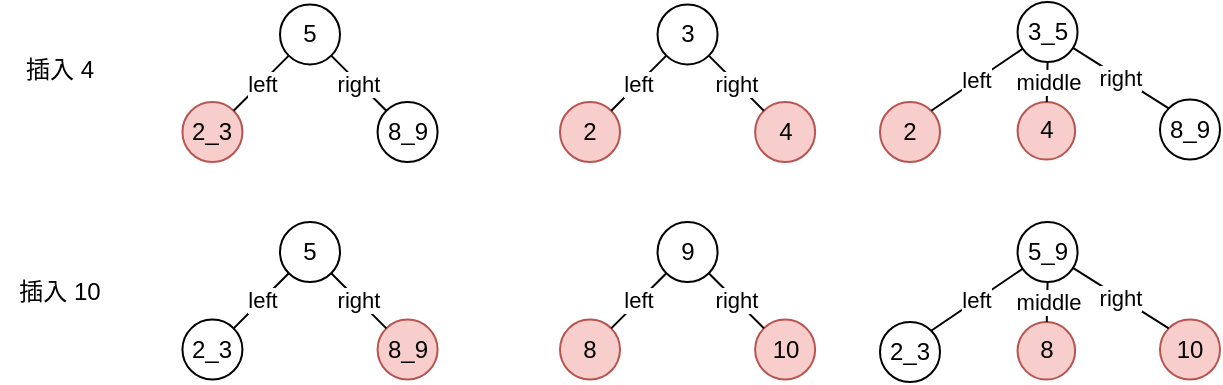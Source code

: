 <mxfile>
    <diagram id="KBETprkx-jU7Gdpff5kD" name="Page-1">
        <mxGraphModel dx="434" dy="510" grid="1" gridSize="10" guides="1" tooltips="1" connect="1" arrows="1" fold="1" page="1" pageScale="1" pageWidth="827" pageHeight="1169" math="0" shadow="0">
            <root>
                <mxCell id="0"/>
                <mxCell id="1" parent="0"/>
                <mxCell id="15" value="5" style="ellipse;whiteSpace=wrap;html=1;aspect=fixed;" parent="1" vertex="1">
                    <mxGeometry x="320" y="190" width="30" height="30" as="geometry"/>
                </mxCell>
                <mxCell id="16" value="8_9" style="ellipse;whiteSpace=wrap;html=1;aspect=fixed;fillColor=#f8cecc;strokeColor=#b85450;" parent="1" vertex="1">
                    <mxGeometry x="368.787" y="238.787" width="30" height="30" as="geometry"/>
                </mxCell>
                <mxCell id="17" value="right" style="endArrow=none;html=1;exitX=0;exitY=0;exitDx=0;exitDy=0;" parent="1" source="16" target="15" edge="1">
                    <mxGeometry width="50" height="50" relative="1" as="geometry">
                        <mxPoint x="468.787" y="318.787" as="sourcePoint"/>
                        <mxPoint x="350" y="220" as="targetPoint"/>
                    </mxGeometry>
                </mxCell>
                <mxCell id="18" value="2_3" style="ellipse;whiteSpace=wrap;html=1;aspect=fixed;" parent="1" vertex="1">
                    <mxGeometry x="271.22" y="238.787" width="30" height="30" as="geometry"/>
                </mxCell>
                <mxCell id="19" value="left" style="endArrow=none;html=1;exitX=1;exitY=0;exitDx=0;exitDy=0;" parent="1" source="18" target="15" edge="1">
                    <mxGeometry width="50" height="50" relative="1" as="geometry">
                        <mxPoint x="331.22" y="298.787" as="sourcePoint"/>
                        <mxPoint x="320.003" y="220" as="targetPoint"/>
                    </mxGeometry>
                </mxCell>
                <mxCell id="26" value="5_9" style="ellipse;whiteSpace=wrap;html=1;aspect=fixed;" parent="1" vertex="1">
                    <mxGeometry x="688.78" y="190" width="30" height="30" as="geometry"/>
                </mxCell>
                <mxCell id="27" value="10" style="ellipse;whiteSpace=wrap;html=1;aspect=fixed;fillColor=#f8cecc;strokeColor=#b85450;" parent="1" vertex="1">
                    <mxGeometry x="759.997" y="238.787" width="30" height="30" as="geometry"/>
                </mxCell>
                <mxCell id="28" value="right" style="endArrow=none;html=1;exitX=0;exitY=0;exitDx=0;exitDy=0;" parent="1" source="27" target="26" edge="1">
                    <mxGeometry width="50" height="50" relative="1" as="geometry">
                        <mxPoint x="837.567" y="318.787" as="sourcePoint"/>
                        <mxPoint x="718.78" y="220" as="targetPoint"/>
                    </mxGeometry>
                </mxCell>
                <mxCell id="29" value="2_3" style="ellipse;whiteSpace=wrap;html=1;aspect=fixed;" parent="1" vertex="1">
                    <mxGeometry x="620" y="239.997" width="30" height="30" as="geometry"/>
                </mxCell>
                <mxCell id="30" value="left" style="endArrow=none;html=1;exitX=1;exitY=0;exitDx=0;exitDy=0;" parent="1" source="29" target="26" edge="1">
                    <mxGeometry width="50" height="50" relative="1" as="geometry">
                        <mxPoint x="700" y="298.787" as="sourcePoint"/>
                        <mxPoint x="688.783" y="220" as="targetPoint"/>
                    </mxGeometry>
                </mxCell>
                <mxCell id="31" value="8" style="ellipse;whiteSpace=wrap;html=1;aspect=fixed;fillColor=#f8cecc;strokeColor=#b85450;" parent="1" vertex="1">
                    <mxGeometry x="688.78" y="240" width="28.79" height="28.79" as="geometry"/>
                </mxCell>
                <mxCell id="32" value="middle" style="endArrow=none;html=1;entryX=0.5;entryY=1;entryDx=0;entryDy=0;" parent="1" source="31" target="26" edge="1">
                    <mxGeometry width="50" height="50" relative="1" as="geometry">
                        <mxPoint x="750" y="368.787" as="sourcePoint"/>
                        <mxPoint x="713.78" y="230" as="targetPoint"/>
                    </mxGeometry>
                </mxCell>
                <mxCell id="33" value="9" style="ellipse;whiteSpace=wrap;html=1;aspect=fixed;" parent="1" vertex="1">
                    <mxGeometry x="508.78" y="190" width="30" height="30" as="geometry"/>
                </mxCell>
                <mxCell id="34" value="10" style="ellipse;whiteSpace=wrap;html=1;aspect=fixed;fillColor=#f8cecc;strokeColor=#b85450;" parent="1" vertex="1">
                    <mxGeometry x="557.567" y="238.787" width="30" height="30" as="geometry"/>
                </mxCell>
                <mxCell id="35" value="right" style="endArrow=none;html=1;exitX=0;exitY=0;exitDx=0;exitDy=0;" parent="1" source="34" target="33" edge="1">
                    <mxGeometry width="50" height="50" relative="1" as="geometry">
                        <mxPoint x="657.567" y="318.787" as="sourcePoint"/>
                        <mxPoint x="538.78" y="220" as="targetPoint"/>
                    </mxGeometry>
                </mxCell>
                <mxCell id="36" value="8" style="ellipse;whiteSpace=wrap;html=1;aspect=fixed;fillColor=#f8cecc;strokeColor=#b85450;" parent="1" vertex="1">
                    <mxGeometry x="460" y="238.787" width="30" height="30" as="geometry"/>
                </mxCell>
                <mxCell id="37" value="left" style="endArrow=none;html=1;exitX=1;exitY=0;exitDx=0;exitDy=0;" parent="1" source="36" target="33" edge="1">
                    <mxGeometry width="50" height="50" relative="1" as="geometry">
                        <mxPoint x="520" y="298.787" as="sourcePoint"/>
                        <mxPoint x="508.783" y="220" as="targetPoint"/>
                    </mxGeometry>
                </mxCell>
                <mxCell id="56" value="插入 10" style="text;html=1;strokeColor=none;fillColor=none;align=center;verticalAlign=middle;whiteSpace=wrap;rounded=0;" parent="1" vertex="1">
                    <mxGeometry x="180" y="210" width="60" height="30" as="geometry"/>
                </mxCell>
                <mxCell id="58" value="5" style="ellipse;whiteSpace=wrap;html=1;aspect=fixed;" parent="1" vertex="1">
                    <mxGeometry x="320" y="81.21" width="30" height="30" as="geometry"/>
                </mxCell>
                <mxCell id="59" value="8_9" style="ellipse;whiteSpace=wrap;html=1;aspect=fixed;" parent="1" vertex="1">
                    <mxGeometry x="368.787" y="129.997" width="30" height="30" as="geometry"/>
                </mxCell>
                <mxCell id="60" value="right" style="endArrow=none;html=1;exitX=0;exitY=0;exitDx=0;exitDy=0;" parent="1" source="59" target="58" edge="1">
                    <mxGeometry width="50" height="50" relative="1" as="geometry">
                        <mxPoint x="468.787" y="209.997" as="sourcePoint"/>
                        <mxPoint x="350" y="111.21" as="targetPoint"/>
                    </mxGeometry>
                </mxCell>
                <mxCell id="61" value="2_3" style="ellipse;whiteSpace=wrap;html=1;aspect=fixed;fillColor=#f8cecc;strokeColor=#b85450;" parent="1" vertex="1">
                    <mxGeometry x="271.22" y="129.997" width="30" height="30" as="geometry"/>
                </mxCell>
                <mxCell id="62" value="left" style="endArrow=none;html=1;exitX=1;exitY=0;exitDx=0;exitDy=0;" parent="1" source="61" target="58" edge="1">
                    <mxGeometry width="50" height="50" relative="1" as="geometry">
                        <mxPoint x="331.22" y="189.997" as="sourcePoint"/>
                        <mxPoint x="320.003" y="111.21" as="targetPoint"/>
                    </mxGeometry>
                </mxCell>
                <mxCell id="63" value="3" style="ellipse;whiteSpace=wrap;html=1;aspect=fixed;" parent="1" vertex="1">
                    <mxGeometry x="508.78" y="81.21" width="30" height="30" as="geometry"/>
                </mxCell>
                <mxCell id="64" value="4" style="ellipse;whiteSpace=wrap;html=1;aspect=fixed;fillColor=#f8cecc;strokeColor=#b85450;" parent="1" vertex="1">
                    <mxGeometry x="557.567" y="129.997" width="30" height="30" as="geometry"/>
                </mxCell>
                <mxCell id="65" value="right" style="endArrow=none;html=1;exitX=0;exitY=0;exitDx=0;exitDy=0;" parent="1" source="64" target="63" edge="1">
                    <mxGeometry width="50" height="50" relative="1" as="geometry">
                        <mxPoint x="657.567" y="209.997" as="sourcePoint"/>
                        <mxPoint x="538.78" y="111.21" as="targetPoint"/>
                    </mxGeometry>
                </mxCell>
                <mxCell id="66" value="2" style="ellipse;whiteSpace=wrap;html=1;aspect=fixed;fillColor=#f8cecc;strokeColor=#b85450;" parent="1" vertex="1">
                    <mxGeometry x="460" y="129.997" width="30" height="30" as="geometry"/>
                </mxCell>
                <mxCell id="67" value="left" style="endArrow=none;html=1;exitX=1;exitY=0;exitDx=0;exitDy=0;" parent="1" source="66" target="63" edge="1">
                    <mxGeometry width="50" height="50" relative="1" as="geometry">
                        <mxPoint x="520" y="189.997" as="sourcePoint"/>
                        <mxPoint x="508.783" y="111.21" as="targetPoint"/>
                    </mxGeometry>
                </mxCell>
                <mxCell id="68" value="3_5" style="ellipse;whiteSpace=wrap;html=1;aspect=fixed;" parent="1" vertex="1">
                    <mxGeometry x="688.78" y="80.0" width="30" height="30" as="geometry"/>
                </mxCell>
                <mxCell id="69" value="8_9" style="ellipse;whiteSpace=wrap;html=1;aspect=fixed;" parent="1" vertex="1">
                    <mxGeometry x="759.997" y="128.787" width="30" height="30" as="geometry"/>
                </mxCell>
                <mxCell id="70" value="right" style="endArrow=none;html=1;exitX=0;exitY=0;exitDx=0;exitDy=0;" parent="1" source="69" target="68" edge="1">
                    <mxGeometry width="50" height="50" relative="1" as="geometry">
                        <mxPoint x="837.567" y="208.787" as="sourcePoint"/>
                        <mxPoint x="718.78" y="110.0" as="targetPoint"/>
                    </mxGeometry>
                </mxCell>
                <mxCell id="71" value="2" style="ellipse;whiteSpace=wrap;html=1;aspect=fixed;fillColor=#f8cecc;strokeColor=#b85450;" parent="1" vertex="1">
                    <mxGeometry x="620" y="129.997" width="30" height="30" as="geometry"/>
                </mxCell>
                <mxCell id="72" value="left" style="endArrow=none;html=1;exitX=1;exitY=0;exitDx=0;exitDy=0;" parent="1" source="71" target="68" edge="1">
                    <mxGeometry width="50" height="50" relative="1" as="geometry">
                        <mxPoint x="700" y="188.787" as="sourcePoint"/>
                        <mxPoint x="688.783" y="110.0" as="targetPoint"/>
                    </mxGeometry>
                </mxCell>
                <mxCell id="73" value="4" style="ellipse;whiteSpace=wrap;html=1;aspect=fixed;fillColor=#f8cecc;strokeColor=#b85450;" parent="1" vertex="1">
                    <mxGeometry x="688.78" y="130.0" width="28.79" height="28.79" as="geometry"/>
                </mxCell>
                <mxCell id="74" value="middle" style="endArrow=none;html=1;entryX=0.5;entryY=1;entryDx=0;entryDy=0;" parent="1" source="73" target="68" edge="1">
                    <mxGeometry width="50" height="50" relative="1" as="geometry">
                        <mxPoint x="750" y="258.787" as="sourcePoint"/>
                        <mxPoint x="713.78" y="120.0" as="targetPoint"/>
                    </mxGeometry>
                </mxCell>
                <mxCell id="75" value="插入 4" style="text;html=1;strokeColor=none;fillColor=none;align=center;verticalAlign=middle;whiteSpace=wrap;rounded=0;" parent="1" vertex="1">
                    <mxGeometry x="180" y="99.21" width="60" height="30" as="geometry"/>
                </mxCell>
            </root>
        </mxGraphModel>
    </diagram>
    <diagram id="sK8-H2taikzIBK3azGWd" name="Page-2">
        <mxGraphModel dx="434" dy="510" grid="1" gridSize="10" guides="1" tooltips="1" connect="1" arrows="1" fold="1" page="1" pageScale="1" pageWidth="827" pageHeight="1169" math="0" shadow="0">
            <root>
                <mxCell id="8X5JkMq_WImshGummqpX-0"/>
                <mxCell id="8X5JkMq_WImshGummqpX-1" parent="8X5JkMq_WImshGummqpX-0"/>
                <mxCell id="hnGPv5FANRjIXKApk4c4-0" value="4_9" style="ellipse;whiteSpace=wrap;html=1;aspect=fixed;" parent="8X5JkMq_WImshGummqpX-1" vertex="1">
                    <mxGeometry x="195.78" y="80.0" width="30" height="30" as="geometry"/>
                </mxCell>
                <mxCell id="hnGPv5FANRjIXKApk4c4-1" value="11_12" style="ellipse;whiteSpace=wrap;html=1;aspect=fixed;" parent="8X5JkMq_WImshGummqpX-1" vertex="1">
                    <mxGeometry x="266.997" y="128.787" width="30" height="30" as="geometry"/>
                </mxCell>
                <mxCell id="hnGPv5FANRjIXKApk4c4-2" value="right" style="endArrow=none;html=1;exitX=0;exitY=0;exitDx=0;exitDy=0;" parent="8X5JkMq_WImshGummqpX-1" source="hnGPv5FANRjIXKApk4c4-1" target="hnGPv5FANRjIXKApk4c4-0" edge="1">
                    <mxGeometry width="50" height="50" relative="1" as="geometry">
                        <mxPoint x="344.567" y="208.787" as="sourcePoint"/>
                        <mxPoint x="225.78" y="110.0" as="targetPoint"/>
                    </mxGeometry>
                </mxCell>
                <mxCell id="hnGPv5FANRjIXKApk4c4-3" value="1_2" style="ellipse;whiteSpace=wrap;html=1;aspect=fixed;fillColor=#f8cecc;strokeColor=#b85450;" parent="8X5JkMq_WImshGummqpX-1" vertex="1">
                    <mxGeometry x="127" y="129.997" width="30" height="30" as="geometry"/>
                </mxCell>
                <mxCell id="hnGPv5FANRjIXKApk4c4-4" value="left" style="endArrow=none;html=1;exitX=1;exitY=0;exitDx=0;exitDy=0;" parent="8X5JkMq_WImshGummqpX-1" source="hnGPv5FANRjIXKApk4c4-3" target="hnGPv5FANRjIXKApk4c4-0" edge="1">
                    <mxGeometry width="50" height="50" relative="1" as="geometry">
                        <mxPoint x="207" y="188.787" as="sourcePoint"/>
                        <mxPoint x="195.783" y="110.0" as="targetPoint"/>
                    </mxGeometry>
                </mxCell>
                <mxCell id="hnGPv5FANRjIXKApk4c4-5" value="5_7" style="ellipse;whiteSpace=wrap;html=1;aspect=fixed;" parent="8X5JkMq_WImshGummqpX-1" vertex="1">
                    <mxGeometry x="195.78" y="130.0" width="28.79" height="28.79" as="geometry"/>
                </mxCell>
                <mxCell id="hnGPv5FANRjIXKApk4c4-6" value="middle" style="endArrow=none;html=1;entryX=0.5;entryY=1;entryDx=0;entryDy=0;" parent="8X5JkMq_WImshGummqpX-1" source="hnGPv5FANRjIXKApk4c4-5" target="hnGPv5FANRjIXKApk4c4-0" edge="1">
                    <mxGeometry width="50" height="50" relative="1" as="geometry">
                        <mxPoint x="257" y="258.787" as="sourcePoint"/>
                        <mxPoint x="220.78" y="120.0" as="targetPoint"/>
                    </mxGeometry>
                </mxCell>
                <mxCell id="hnGPv5FANRjIXKApk4c4-21" value="插入 3" style="text;html=1;strokeColor=none;fillColor=none;align=center;verticalAlign=middle;whiteSpace=wrap;rounded=0;" parent="8X5JkMq_WImshGummqpX-1" vertex="1">
                    <mxGeometry x="37" y="100" width="60" height="30" as="geometry"/>
                </mxCell>
                <mxCell id="h8iB_27Rwrd-TUnYDNpY-0" value="2" style="ellipse;whiteSpace=wrap;html=1;aspect=fixed;" parent="8X5JkMq_WImshGummqpX-1" vertex="1">
                    <mxGeometry x="415.78" y="81.21" width="30" height="30" as="geometry"/>
                </mxCell>
                <mxCell id="h8iB_27Rwrd-TUnYDNpY-1" value="3" style="ellipse;whiteSpace=wrap;html=1;aspect=fixed;fillColor=#f8cecc;strokeColor=#b85450;" parent="8X5JkMq_WImshGummqpX-1" vertex="1">
                    <mxGeometry x="464.567" y="129.997" width="30" height="30" as="geometry"/>
                </mxCell>
                <mxCell id="h8iB_27Rwrd-TUnYDNpY-2" value="right" style="endArrow=none;html=1;exitX=0;exitY=0;exitDx=0;exitDy=0;" parent="8X5JkMq_WImshGummqpX-1" source="h8iB_27Rwrd-TUnYDNpY-1" target="h8iB_27Rwrd-TUnYDNpY-0" edge="1">
                    <mxGeometry width="50" height="50" relative="1" as="geometry">
                        <mxPoint x="564.567" y="209.997" as="sourcePoint"/>
                        <mxPoint x="445.78" y="111.21" as="targetPoint"/>
                    </mxGeometry>
                </mxCell>
                <mxCell id="h8iB_27Rwrd-TUnYDNpY-3" value="1" style="ellipse;whiteSpace=wrap;html=1;aspect=fixed;fillColor=#f8cecc;strokeColor=#b85450;" parent="8X5JkMq_WImshGummqpX-1" vertex="1">
                    <mxGeometry x="367" y="129.997" width="30" height="30" as="geometry"/>
                </mxCell>
                <mxCell id="h8iB_27Rwrd-TUnYDNpY-4" value="left" style="endArrow=none;html=1;exitX=1;exitY=0;exitDx=0;exitDy=0;" parent="8X5JkMq_WImshGummqpX-1" source="h8iB_27Rwrd-TUnYDNpY-3" target="h8iB_27Rwrd-TUnYDNpY-0" edge="1">
                    <mxGeometry width="50" height="50" relative="1" as="geometry">
                        <mxPoint x="427" y="189.997" as="sourcePoint"/>
                        <mxPoint x="415.783" y="111.21" as="targetPoint"/>
                    </mxGeometry>
                </mxCell>
                <mxCell id="h8iB_27Rwrd-TUnYDNpY-5" value="2" style="ellipse;whiteSpace=wrap;html=1;aspect=fixed;" parent="8X5JkMq_WImshGummqpX-1" vertex="1">
                    <mxGeometry x="595.78" y="81.21" width="30" height="30" as="geometry"/>
                </mxCell>
                <mxCell id="h8iB_27Rwrd-TUnYDNpY-6" value="3" style="ellipse;whiteSpace=wrap;html=1;aspect=fixed;fillColor=#f8cecc;strokeColor=#b85450;" parent="8X5JkMq_WImshGummqpX-1" vertex="1">
                    <mxGeometry x="644.567" y="128.787" width="30" height="30" as="geometry"/>
                </mxCell>
                <mxCell id="h8iB_27Rwrd-TUnYDNpY-7" value="right" style="endArrow=none;html=1;exitX=0;exitY=0;exitDx=0;exitDy=0;" parent="8X5JkMq_WImshGummqpX-1" source="h8iB_27Rwrd-TUnYDNpY-6" target="h8iB_27Rwrd-TUnYDNpY-5" edge="1">
                    <mxGeometry width="50" height="50" relative="1" as="geometry">
                        <mxPoint x="744.567" y="209.997" as="sourcePoint"/>
                        <mxPoint x="625.78" y="111.21" as="targetPoint"/>
                    </mxGeometry>
                </mxCell>
                <mxCell id="h8iB_27Rwrd-TUnYDNpY-8" value="1" style="ellipse;whiteSpace=wrap;html=1;aspect=fixed;fillColor=#f8cecc;strokeColor=#b85450;" parent="8X5JkMq_WImshGummqpX-1" vertex="1">
                    <mxGeometry x="547" y="129.997" width="30" height="30" as="geometry"/>
                </mxCell>
                <mxCell id="h8iB_27Rwrd-TUnYDNpY-9" value="left" style="endArrow=none;html=1;exitX=1;exitY=0;exitDx=0;exitDy=0;" parent="8X5JkMq_WImshGummqpX-1" source="h8iB_27Rwrd-TUnYDNpY-8" target="h8iB_27Rwrd-TUnYDNpY-5" edge="1">
                    <mxGeometry width="50" height="50" relative="1" as="geometry">
                        <mxPoint x="607" y="189.997" as="sourcePoint"/>
                        <mxPoint x="595.783" y="111.21" as="targetPoint"/>
                    </mxGeometry>
                </mxCell>
                <mxCell id="h8iB_27Rwrd-TUnYDNpY-10" value="4" style="ellipse;whiteSpace=wrap;html=1;aspect=fixed;" parent="8X5JkMq_WImshGummqpX-1" vertex="1">
                    <mxGeometry x="667" y="30.0" width="30" height="30" as="geometry"/>
                </mxCell>
                <mxCell id="h8iB_27Rwrd-TUnYDNpY-12" value="right" style="endArrow=none;html=1;" parent="8X5JkMq_WImshGummqpX-1" source="h8iB_27Rwrd-TUnYDNpY-15" target="h8iB_27Rwrd-TUnYDNpY-10" edge="1">
                    <mxGeometry width="50" height="50" relative="1" as="geometry">
                        <mxPoint x="761.39" y="94.39" as="sourcePoint"/>
                        <mxPoint x="674.56" y="62.21" as="targetPoint"/>
                    </mxGeometry>
                </mxCell>
                <mxCell id="h8iB_27Rwrd-TUnYDNpY-14" value="left" style="endArrow=none;html=1;" parent="8X5JkMq_WImshGummqpX-1" source="h8iB_27Rwrd-TUnYDNpY-5" target="h8iB_27Rwrd-TUnYDNpY-10" edge="1">
                    <mxGeometry width="50" height="50" relative="1" as="geometry">
                        <mxPoint x="621.387" y="85.39" as="sourcePoint"/>
                        <mxPoint x="644.563" y="62.21" as="targetPoint"/>
                    </mxGeometry>
                </mxCell>
                <mxCell id="h8iB_27Rwrd-TUnYDNpY-15" value="9" style="ellipse;whiteSpace=wrap;html=1;aspect=fixed;" parent="8X5JkMq_WImshGummqpX-1" vertex="1">
                    <mxGeometry x="737" y="80.0" width="30" height="30" as="geometry"/>
                </mxCell>
                <mxCell id="h8iB_27Rwrd-TUnYDNpY-16" value="11_12" style="ellipse;whiteSpace=wrap;html=1;aspect=fixed;" parent="8X5JkMq_WImshGummqpX-1" vertex="1">
                    <mxGeometry x="786.997" y="128.787" width="30" height="30" as="geometry"/>
                </mxCell>
                <mxCell id="h8iB_27Rwrd-TUnYDNpY-17" value="right" style="endArrow=none;html=1;exitX=0;exitY=0;exitDx=0;exitDy=0;" parent="8X5JkMq_WImshGummqpX-1" source="h8iB_27Rwrd-TUnYDNpY-16" target="h8iB_27Rwrd-TUnYDNpY-15" edge="1">
                    <mxGeometry width="50" height="50" relative="1" as="geometry">
                        <mxPoint x="905.787" y="218.787" as="sourcePoint"/>
                        <mxPoint x="787" y="120.0" as="targetPoint"/>
                    </mxGeometry>
                </mxCell>
                <mxCell id="h8iB_27Rwrd-TUnYDNpY-18" value="5_7" style="ellipse;whiteSpace=wrap;html=1;aspect=fixed;" parent="8X5JkMq_WImshGummqpX-1" vertex="1">
                    <mxGeometry x="697" y="131.21" width="28.79" height="28.79" as="geometry"/>
                </mxCell>
                <mxCell id="h8iB_27Rwrd-TUnYDNpY-19" value="left" style="endArrow=none;html=1;" parent="8X5JkMq_WImshGummqpX-1" source="h8iB_27Rwrd-TUnYDNpY-18" target="h8iB_27Rwrd-TUnYDNpY-15" edge="1">
                    <mxGeometry width="50" height="50" relative="1" as="geometry">
                        <mxPoint x="818.22" y="268.787" as="sourcePoint"/>
                        <mxPoint x="782" y="130.0" as="targetPoint"/>
                    </mxGeometry>
                </mxCell>
                <mxCell id="h8iB_27Rwrd-TUnYDNpY-21" value="4_9" style="ellipse;whiteSpace=wrap;html=1;aspect=fixed;" parent="8X5JkMq_WImshGummqpX-1" vertex="1">
                    <mxGeometry x="195.78" y="240.0" width="30" height="30" as="geometry"/>
                </mxCell>
                <mxCell id="h8iB_27Rwrd-TUnYDNpY-22" value="11_12" style="ellipse;whiteSpace=wrap;html=1;aspect=fixed;" parent="8X5JkMq_WImshGummqpX-1" vertex="1">
                    <mxGeometry x="266.997" y="288.787" width="30" height="30" as="geometry"/>
                </mxCell>
                <mxCell id="h8iB_27Rwrd-TUnYDNpY-23" value="right" style="endArrow=none;html=1;exitX=0;exitY=0;exitDx=0;exitDy=0;" parent="8X5JkMq_WImshGummqpX-1" source="h8iB_27Rwrd-TUnYDNpY-22" target="h8iB_27Rwrd-TUnYDNpY-21" edge="1">
                    <mxGeometry width="50" height="50" relative="1" as="geometry">
                        <mxPoint x="344.567" y="368.787" as="sourcePoint"/>
                        <mxPoint x="225.78" y="270" as="targetPoint"/>
                    </mxGeometry>
                </mxCell>
                <mxCell id="h8iB_27Rwrd-TUnYDNpY-24" value="1_2" style="ellipse;whiteSpace=wrap;html=1;aspect=fixed;" parent="8X5JkMq_WImshGummqpX-1" vertex="1">
                    <mxGeometry x="127" y="289.997" width="30" height="30" as="geometry"/>
                </mxCell>
                <mxCell id="h8iB_27Rwrd-TUnYDNpY-25" value="left" style="endArrow=none;html=1;exitX=1;exitY=0;exitDx=0;exitDy=0;" parent="8X5JkMq_WImshGummqpX-1" source="h8iB_27Rwrd-TUnYDNpY-24" target="h8iB_27Rwrd-TUnYDNpY-21" edge="1">
                    <mxGeometry width="50" height="50" relative="1" as="geometry">
                        <mxPoint x="207" y="348.787" as="sourcePoint"/>
                        <mxPoint x="195.783" y="270" as="targetPoint"/>
                    </mxGeometry>
                </mxCell>
                <mxCell id="h8iB_27Rwrd-TUnYDNpY-26" value="5_7" style="ellipse;whiteSpace=wrap;html=1;aspect=fixed;fillColor=#f8cecc;strokeColor=#b85450;" parent="8X5JkMq_WImshGummqpX-1" vertex="1">
                    <mxGeometry x="195.78" y="290" width="28.79" height="28.79" as="geometry"/>
                </mxCell>
                <mxCell id="h8iB_27Rwrd-TUnYDNpY-27" value="middle" style="endArrow=none;html=1;entryX=0.5;entryY=1;entryDx=0;entryDy=0;" parent="8X5JkMq_WImshGummqpX-1" source="h8iB_27Rwrd-TUnYDNpY-26" target="h8iB_27Rwrd-TUnYDNpY-21" edge="1">
                    <mxGeometry width="50" height="50" relative="1" as="geometry">
                        <mxPoint x="257" y="418.787" as="sourcePoint"/>
                        <mxPoint x="220.78" y="280" as="targetPoint"/>
                    </mxGeometry>
                </mxCell>
                <mxCell id="h8iB_27Rwrd-TUnYDNpY-28" value="插入 6" style="text;html=1;strokeColor=none;fillColor=none;align=center;verticalAlign=middle;whiteSpace=wrap;rounded=0;" parent="8X5JkMq_WImshGummqpX-1" vertex="1">
                    <mxGeometry x="37" y="260" width="60" height="30" as="geometry"/>
                </mxCell>
                <mxCell id="h8iB_27Rwrd-TUnYDNpY-29" value="6" style="ellipse;whiteSpace=wrap;html=1;aspect=fixed;" parent="8X5JkMq_WImshGummqpX-1" vertex="1">
                    <mxGeometry x="415.78" y="241.21" width="30" height="30" as="geometry"/>
                </mxCell>
                <mxCell id="h8iB_27Rwrd-TUnYDNpY-30" value="7" style="ellipse;whiteSpace=wrap;html=1;aspect=fixed;fillColor=#f8cecc;strokeColor=#b85450;" parent="8X5JkMq_WImshGummqpX-1" vertex="1">
                    <mxGeometry x="464.567" y="289.997" width="30" height="30" as="geometry"/>
                </mxCell>
                <mxCell id="h8iB_27Rwrd-TUnYDNpY-31" value="right" style="endArrow=none;html=1;exitX=0;exitY=0;exitDx=0;exitDy=0;" parent="8X5JkMq_WImshGummqpX-1" source="h8iB_27Rwrd-TUnYDNpY-30" target="h8iB_27Rwrd-TUnYDNpY-29" edge="1">
                    <mxGeometry width="50" height="50" relative="1" as="geometry">
                        <mxPoint x="564.567" y="369.997" as="sourcePoint"/>
                        <mxPoint x="445.78" y="271.21" as="targetPoint"/>
                    </mxGeometry>
                </mxCell>
                <mxCell id="h8iB_27Rwrd-TUnYDNpY-32" value="5" style="ellipse;whiteSpace=wrap;html=1;aspect=fixed;fillColor=#f8cecc;strokeColor=#b85450;" parent="8X5JkMq_WImshGummqpX-1" vertex="1">
                    <mxGeometry x="367" y="289.997" width="30" height="30" as="geometry"/>
                </mxCell>
                <mxCell id="h8iB_27Rwrd-TUnYDNpY-33" value="left" style="endArrow=none;html=1;exitX=1;exitY=0;exitDx=0;exitDy=0;" parent="8X5JkMq_WImshGummqpX-1" source="h8iB_27Rwrd-TUnYDNpY-32" target="h8iB_27Rwrd-TUnYDNpY-29" edge="1">
                    <mxGeometry width="50" height="50" relative="1" as="geometry">
                        <mxPoint x="427" y="349.997" as="sourcePoint"/>
                        <mxPoint x="415.783" y="271.21" as="targetPoint"/>
                    </mxGeometry>
                </mxCell>
                <mxCell id="h8iB_27Rwrd-TUnYDNpY-34" value="4" style="ellipse;whiteSpace=wrap;html=1;aspect=fixed;" parent="8X5JkMq_WImshGummqpX-1" vertex="1">
                    <mxGeometry x="595.78" y="241.21" width="30" height="30" as="geometry"/>
                </mxCell>
                <mxCell id="h8iB_27Rwrd-TUnYDNpY-35" value="5" style="ellipse;whiteSpace=wrap;html=1;aspect=fixed;fillColor=#f8cecc;strokeColor=#b85450;" parent="8X5JkMq_WImshGummqpX-1" vertex="1">
                    <mxGeometry x="644.567" y="288.787" width="30" height="30" as="geometry"/>
                </mxCell>
                <mxCell id="h8iB_27Rwrd-TUnYDNpY-36" value="right" style="endArrow=none;html=1;exitX=0;exitY=0;exitDx=0;exitDy=0;" parent="8X5JkMq_WImshGummqpX-1" source="h8iB_27Rwrd-TUnYDNpY-35" target="h8iB_27Rwrd-TUnYDNpY-34" edge="1">
                    <mxGeometry width="50" height="50" relative="1" as="geometry">
                        <mxPoint x="744.567" y="369.997" as="sourcePoint"/>
                        <mxPoint x="625.78" y="271.21" as="targetPoint"/>
                    </mxGeometry>
                </mxCell>
                <mxCell id="h8iB_27Rwrd-TUnYDNpY-37" value="1_2" style="ellipse;whiteSpace=wrap;html=1;aspect=fixed;" parent="8X5JkMq_WImshGummqpX-1" vertex="1">
                    <mxGeometry x="547" y="289.997" width="30" height="30" as="geometry"/>
                </mxCell>
                <mxCell id="h8iB_27Rwrd-TUnYDNpY-38" value="left" style="endArrow=none;html=1;exitX=1;exitY=0;exitDx=0;exitDy=0;" parent="8X5JkMq_WImshGummqpX-1" source="h8iB_27Rwrd-TUnYDNpY-37" target="h8iB_27Rwrd-TUnYDNpY-34" edge="1">
                    <mxGeometry width="50" height="50" relative="1" as="geometry">
                        <mxPoint x="607" y="349.997" as="sourcePoint"/>
                        <mxPoint x="595.783" y="271.21" as="targetPoint"/>
                    </mxGeometry>
                </mxCell>
                <mxCell id="h8iB_27Rwrd-TUnYDNpY-39" value="6" style="ellipse;whiteSpace=wrap;html=1;aspect=fixed;" parent="8X5JkMq_WImshGummqpX-1" vertex="1">
                    <mxGeometry x="667" y="190" width="30" height="30" as="geometry"/>
                </mxCell>
                <mxCell id="h8iB_27Rwrd-TUnYDNpY-40" value="right" style="endArrow=none;html=1;" parent="8X5JkMq_WImshGummqpX-1" source="h8iB_27Rwrd-TUnYDNpY-42" target="h8iB_27Rwrd-TUnYDNpY-39" edge="1">
                    <mxGeometry width="50" height="50" relative="1" as="geometry">
                        <mxPoint x="761.39" y="254.39" as="sourcePoint"/>
                        <mxPoint x="674.56" y="222.21" as="targetPoint"/>
                    </mxGeometry>
                </mxCell>
                <mxCell id="h8iB_27Rwrd-TUnYDNpY-41" value="left" style="endArrow=none;html=1;" parent="8X5JkMq_WImshGummqpX-1" source="h8iB_27Rwrd-TUnYDNpY-34" target="h8iB_27Rwrd-TUnYDNpY-39" edge="1">
                    <mxGeometry width="50" height="50" relative="1" as="geometry">
                        <mxPoint x="621.387" y="245.39" as="sourcePoint"/>
                        <mxPoint x="644.563" y="222.21" as="targetPoint"/>
                    </mxGeometry>
                </mxCell>
                <mxCell id="h8iB_27Rwrd-TUnYDNpY-42" value="9" style="ellipse;whiteSpace=wrap;html=1;aspect=fixed;" parent="8X5JkMq_WImshGummqpX-1" vertex="1">
                    <mxGeometry x="737" y="240.0" width="30" height="30" as="geometry"/>
                </mxCell>
                <mxCell id="h8iB_27Rwrd-TUnYDNpY-43" value="11_12" style="ellipse;whiteSpace=wrap;html=1;aspect=fixed;" parent="8X5JkMq_WImshGummqpX-1" vertex="1">
                    <mxGeometry x="786.997" y="288.787" width="30" height="30" as="geometry"/>
                </mxCell>
                <mxCell id="h8iB_27Rwrd-TUnYDNpY-44" value="right" style="endArrow=none;html=1;exitX=0;exitY=0;exitDx=0;exitDy=0;" parent="8X5JkMq_WImshGummqpX-1" source="h8iB_27Rwrd-TUnYDNpY-43" target="h8iB_27Rwrd-TUnYDNpY-42" edge="1">
                    <mxGeometry width="50" height="50" relative="1" as="geometry">
                        <mxPoint x="905.787" y="378.787" as="sourcePoint"/>
                        <mxPoint x="787" y="280" as="targetPoint"/>
                    </mxGeometry>
                </mxCell>
                <mxCell id="h8iB_27Rwrd-TUnYDNpY-45" value="7" style="ellipse;whiteSpace=wrap;html=1;aspect=fixed;fillColor=#f8cecc;strokeColor=#b85450;" parent="8X5JkMq_WImshGummqpX-1" vertex="1">
                    <mxGeometry x="697" y="291.21" width="28.79" height="28.79" as="geometry"/>
                </mxCell>
                <mxCell id="h8iB_27Rwrd-TUnYDNpY-46" value="left" style="endArrow=none;html=1;" parent="8X5JkMq_WImshGummqpX-1" source="h8iB_27Rwrd-TUnYDNpY-45" target="h8iB_27Rwrd-TUnYDNpY-42" edge="1">
                    <mxGeometry width="50" height="50" relative="1" as="geometry">
                        <mxPoint x="818.22" y="428.787" as="sourcePoint"/>
                        <mxPoint x="782" y="290" as="targetPoint"/>
                    </mxGeometry>
                </mxCell>
                <mxCell id="h8iB_27Rwrd-TUnYDNpY-47" value="4_9" style="ellipse;whiteSpace=wrap;html=1;aspect=fixed;" parent="8X5JkMq_WImshGummqpX-1" vertex="1">
                    <mxGeometry x="195.78" y="410" width="30" height="30" as="geometry"/>
                </mxCell>
                <mxCell id="h8iB_27Rwrd-TUnYDNpY-48" value="11_12" style="ellipse;whiteSpace=wrap;html=1;aspect=fixed;fillColor=#f8cecc;strokeColor=#b85450;" parent="8X5JkMq_WImshGummqpX-1" vertex="1">
                    <mxGeometry x="266.997" y="458.787" width="30" height="30" as="geometry"/>
                </mxCell>
                <mxCell id="h8iB_27Rwrd-TUnYDNpY-49" value="right" style="endArrow=none;html=1;exitX=0;exitY=0;exitDx=0;exitDy=0;" parent="8X5JkMq_WImshGummqpX-1" source="h8iB_27Rwrd-TUnYDNpY-48" target="h8iB_27Rwrd-TUnYDNpY-47" edge="1">
                    <mxGeometry width="50" height="50" relative="1" as="geometry">
                        <mxPoint x="344.567" y="538.787" as="sourcePoint"/>
                        <mxPoint x="225.78" y="440" as="targetPoint"/>
                    </mxGeometry>
                </mxCell>
                <mxCell id="h8iB_27Rwrd-TUnYDNpY-50" value="1_2" style="ellipse;whiteSpace=wrap;html=1;aspect=fixed;" parent="8X5JkMq_WImshGummqpX-1" vertex="1">
                    <mxGeometry x="127" y="459.997" width="30" height="30" as="geometry"/>
                </mxCell>
                <mxCell id="h8iB_27Rwrd-TUnYDNpY-51" value="left" style="endArrow=none;html=1;exitX=1;exitY=0;exitDx=0;exitDy=0;" parent="8X5JkMq_WImshGummqpX-1" source="h8iB_27Rwrd-TUnYDNpY-50" target="h8iB_27Rwrd-TUnYDNpY-47" edge="1">
                    <mxGeometry width="50" height="50" relative="1" as="geometry">
                        <mxPoint x="207" y="518.787" as="sourcePoint"/>
                        <mxPoint x="195.783" y="440" as="targetPoint"/>
                    </mxGeometry>
                </mxCell>
                <mxCell id="h8iB_27Rwrd-TUnYDNpY-52" value="5_7" style="ellipse;whiteSpace=wrap;html=1;aspect=fixed;" parent="8X5JkMq_WImshGummqpX-1" vertex="1">
                    <mxGeometry x="195.78" y="460" width="28.79" height="28.79" as="geometry"/>
                </mxCell>
                <mxCell id="h8iB_27Rwrd-TUnYDNpY-53" value="middle" style="endArrow=none;html=1;entryX=0.5;entryY=1;entryDx=0;entryDy=0;" parent="8X5JkMq_WImshGummqpX-1" source="h8iB_27Rwrd-TUnYDNpY-52" target="h8iB_27Rwrd-TUnYDNpY-47" edge="1">
                    <mxGeometry width="50" height="50" relative="1" as="geometry">
                        <mxPoint x="257" y="588.787" as="sourcePoint"/>
                        <mxPoint x="220.78" y="450" as="targetPoint"/>
                    </mxGeometry>
                </mxCell>
                <mxCell id="h8iB_27Rwrd-TUnYDNpY-54" value="插入 10" style="text;html=1;strokeColor=none;fillColor=none;align=center;verticalAlign=middle;whiteSpace=wrap;rounded=0;" parent="8X5JkMq_WImshGummqpX-1" vertex="1">
                    <mxGeometry x="37" y="430" width="60" height="30" as="geometry"/>
                </mxCell>
                <mxCell id="h8iB_27Rwrd-TUnYDNpY-55" value="11" style="ellipse;whiteSpace=wrap;html=1;aspect=fixed;" parent="8X5JkMq_WImshGummqpX-1" vertex="1">
                    <mxGeometry x="415.78" y="411.21" width="30" height="30" as="geometry"/>
                </mxCell>
                <mxCell id="h8iB_27Rwrd-TUnYDNpY-56" value="12" style="ellipse;whiteSpace=wrap;html=1;aspect=fixed;fillColor=#f8cecc;strokeColor=#b85450;" parent="8X5JkMq_WImshGummqpX-1" vertex="1">
                    <mxGeometry x="464.567" y="459.997" width="30" height="30" as="geometry"/>
                </mxCell>
                <mxCell id="h8iB_27Rwrd-TUnYDNpY-57" value="right" style="endArrow=none;html=1;exitX=0;exitY=0;exitDx=0;exitDy=0;" parent="8X5JkMq_WImshGummqpX-1" source="h8iB_27Rwrd-TUnYDNpY-56" target="h8iB_27Rwrd-TUnYDNpY-55" edge="1">
                    <mxGeometry width="50" height="50" relative="1" as="geometry">
                        <mxPoint x="564.567" y="539.997" as="sourcePoint"/>
                        <mxPoint x="445.78" y="441.21" as="targetPoint"/>
                    </mxGeometry>
                </mxCell>
                <mxCell id="h8iB_27Rwrd-TUnYDNpY-58" value="10" style="ellipse;whiteSpace=wrap;html=1;aspect=fixed;fillColor=#f8cecc;strokeColor=#b85450;" parent="8X5JkMq_WImshGummqpX-1" vertex="1">
                    <mxGeometry x="367" y="459.997" width="30" height="30" as="geometry"/>
                </mxCell>
                <mxCell id="h8iB_27Rwrd-TUnYDNpY-59" value="left" style="endArrow=none;html=1;exitX=1;exitY=0;exitDx=0;exitDy=0;" parent="8X5JkMq_WImshGummqpX-1" source="h8iB_27Rwrd-TUnYDNpY-58" target="h8iB_27Rwrd-TUnYDNpY-55" edge="1">
                    <mxGeometry width="50" height="50" relative="1" as="geometry">
                        <mxPoint x="427" y="519.997" as="sourcePoint"/>
                        <mxPoint x="415.783" y="441.21" as="targetPoint"/>
                    </mxGeometry>
                </mxCell>
                <mxCell id="h8iB_27Rwrd-TUnYDNpY-60" value="4" style="ellipse;whiteSpace=wrap;html=1;aspect=fixed;" parent="8X5JkMq_WImshGummqpX-1" vertex="1">
                    <mxGeometry x="595.78" y="411.21" width="30" height="30" as="geometry"/>
                </mxCell>
                <mxCell id="h8iB_27Rwrd-TUnYDNpY-61" value="5_7" style="ellipse;whiteSpace=wrap;html=1;aspect=fixed;" parent="8X5JkMq_WImshGummqpX-1" vertex="1">
                    <mxGeometry x="644.567" y="458.787" width="30" height="30" as="geometry"/>
                </mxCell>
                <mxCell id="h8iB_27Rwrd-TUnYDNpY-62" value="right" style="endArrow=none;html=1;exitX=0;exitY=0;exitDx=0;exitDy=0;" parent="8X5JkMq_WImshGummqpX-1" source="h8iB_27Rwrd-TUnYDNpY-61" target="h8iB_27Rwrd-TUnYDNpY-60" edge="1">
                    <mxGeometry width="50" height="50" relative="1" as="geometry">
                        <mxPoint x="744.567" y="539.997" as="sourcePoint"/>
                        <mxPoint x="625.78" y="441.21" as="targetPoint"/>
                    </mxGeometry>
                </mxCell>
                <mxCell id="h8iB_27Rwrd-TUnYDNpY-63" value="1_2" style="ellipse;whiteSpace=wrap;html=1;aspect=fixed;" parent="8X5JkMq_WImshGummqpX-1" vertex="1">
                    <mxGeometry x="547" y="459.997" width="30" height="30" as="geometry"/>
                </mxCell>
                <mxCell id="h8iB_27Rwrd-TUnYDNpY-64" value="left" style="endArrow=none;html=1;exitX=1;exitY=0;exitDx=0;exitDy=0;" parent="8X5JkMq_WImshGummqpX-1" source="h8iB_27Rwrd-TUnYDNpY-63" target="h8iB_27Rwrd-TUnYDNpY-60" edge="1">
                    <mxGeometry width="50" height="50" relative="1" as="geometry">
                        <mxPoint x="607" y="519.997" as="sourcePoint"/>
                        <mxPoint x="595.783" y="441.21" as="targetPoint"/>
                    </mxGeometry>
                </mxCell>
                <mxCell id="h8iB_27Rwrd-TUnYDNpY-65" value="9" style="ellipse;whiteSpace=wrap;html=1;aspect=fixed;" parent="8X5JkMq_WImshGummqpX-1" vertex="1">
                    <mxGeometry x="667" y="360" width="30" height="30" as="geometry"/>
                </mxCell>
                <mxCell id="h8iB_27Rwrd-TUnYDNpY-66" value="right" style="endArrow=none;html=1;" parent="8X5JkMq_WImshGummqpX-1" source="h8iB_27Rwrd-TUnYDNpY-68" target="h8iB_27Rwrd-TUnYDNpY-65" edge="1">
                    <mxGeometry width="50" height="50" relative="1" as="geometry">
                        <mxPoint x="761.39" y="424.39" as="sourcePoint"/>
                        <mxPoint x="674.56" y="392.21" as="targetPoint"/>
                    </mxGeometry>
                </mxCell>
                <mxCell id="h8iB_27Rwrd-TUnYDNpY-67" value="left" style="endArrow=none;html=1;" parent="8X5JkMq_WImshGummqpX-1" source="h8iB_27Rwrd-TUnYDNpY-60" target="h8iB_27Rwrd-TUnYDNpY-65" edge="1">
                    <mxGeometry width="50" height="50" relative="1" as="geometry">
                        <mxPoint x="621.387" y="415.39" as="sourcePoint"/>
                        <mxPoint x="644.563" y="392.21" as="targetPoint"/>
                    </mxGeometry>
                </mxCell>
                <mxCell id="h8iB_27Rwrd-TUnYDNpY-68" value="11" style="ellipse;whiteSpace=wrap;html=1;aspect=fixed;" parent="8X5JkMq_WImshGummqpX-1" vertex="1">
                    <mxGeometry x="737" y="410" width="30" height="30" as="geometry"/>
                </mxCell>
                <mxCell id="h8iB_27Rwrd-TUnYDNpY-69" value="12" style="ellipse;whiteSpace=wrap;html=1;aspect=fixed;fillColor=#f8cecc;strokeColor=#b85450;" parent="8X5JkMq_WImshGummqpX-1" vertex="1">
                    <mxGeometry x="786.997" y="458.787" width="30" height="30" as="geometry"/>
                </mxCell>
                <mxCell id="h8iB_27Rwrd-TUnYDNpY-70" value="right" style="endArrow=none;html=1;exitX=0;exitY=0;exitDx=0;exitDy=0;" parent="8X5JkMq_WImshGummqpX-1" source="h8iB_27Rwrd-TUnYDNpY-69" target="h8iB_27Rwrd-TUnYDNpY-68" edge="1">
                    <mxGeometry width="50" height="50" relative="1" as="geometry">
                        <mxPoint x="905.787" y="548.787" as="sourcePoint"/>
                        <mxPoint x="787" y="450" as="targetPoint"/>
                    </mxGeometry>
                </mxCell>
                <mxCell id="h8iB_27Rwrd-TUnYDNpY-71" value="10" style="ellipse;whiteSpace=wrap;html=1;aspect=fixed;fillColor=#f8cecc;strokeColor=#b85450;" parent="8X5JkMq_WImshGummqpX-1" vertex="1">
                    <mxGeometry x="697" y="461.21" width="28.79" height="28.79" as="geometry"/>
                </mxCell>
                <mxCell id="h8iB_27Rwrd-TUnYDNpY-72" value="left" style="endArrow=none;html=1;" parent="8X5JkMq_WImshGummqpX-1" source="h8iB_27Rwrd-TUnYDNpY-71" target="h8iB_27Rwrd-TUnYDNpY-68" edge="1">
                    <mxGeometry width="50" height="50" relative="1" as="geometry">
                        <mxPoint x="818.22" y="598.787" as="sourcePoint"/>
                        <mxPoint x="782" y="460" as="targetPoint"/>
                    </mxGeometry>
                </mxCell>
            </root>
        </mxGraphModel>
    </diagram>
    <diagram id="uu8e27RNDxl9eiBUFqAL" name="Page-3">
        <mxGraphModel dx="921" dy="729" grid="1" gridSize="10" guides="1" tooltips="1" connect="1" arrows="1" fold="1" page="1" pageScale="1" pageWidth="827" pageHeight="1169" math="0" shadow="0">
            <root>
                <mxCell id="B7eyNhPYpgDCMDLuY0uI-0"/>
                <mxCell id="B7eyNhPYpgDCMDLuY0uI-1" parent="B7eyNhPYpgDCMDLuY0uI-0"/>
                <mxCell id="B7eyNhPYpgDCMDLuY0uI-2" value="3_5" style="ellipse;whiteSpace=wrap;html=1;aspect=fixed;" parent="B7eyNhPYpgDCMDLuY0uI-1" vertex="1">
                    <mxGeometry x="188.78" y="80.0" width="30" height="30" as="geometry"/>
                </mxCell>
                <mxCell id="B7eyNhPYpgDCMDLuY0uI-3" value="9" style="ellipse;whiteSpace=wrap;html=1;aspect=fixed;fillColor=#647687;fontColor=#ffffff;strokeColor=#314354;" parent="B7eyNhPYpgDCMDLuY0uI-1" vertex="1">
                    <mxGeometry x="259.997" y="128.787" width="30" height="30" as="geometry"/>
                </mxCell>
                <mxCell id="B7eyNhPYpgDCMDLuY0uI-4" value="right" style="endArrow=none;html=1;exitX=0;exitY=0;exitDx=0;exitDy=0;" parent="B7eyNhPYpgDCMDLuY0uI-1" source="B7eyNhPYpgDCMDLuY0uI-3" target="B7eyNhPYpgDCMDLuY0uI-2" edge="1">
                    <mxGeometry width="50" height="50" relative="1" as="geometry">
                        <mxPoint x="337.567" y="208.787" as="sourcePoint"/>
                        <mxPoint x="218.78" y="110.0" as="targetPoint"/>
                    </mxGeometry>
                </mxCell>
                <mxCell id="B7eyNhPYpgDCMDLuY0uI-5" value="2" style="ellipse;whiteSpace=wrap;html=1;aspect=fixed;fillColor=#647687;strokeColor=#314354;fontColor=#ffffff;" parent="B7eyNhPYpgDCMDLuY0uI-1" vertex="1">
                    <mxGeometry x="120" y="129.997" width="30" height="30" as="geometry"/>
                </mxCell>
                <mxCell id="B7eyNhPYpgDCMDLuY0uI-6" value="left" style="endArrow=none;html=1;exitX=1;exitY=0;exitDx=0;exitDy=0;" parent="B7eyNhPYpgDCMDLuY0uI-1" source="B7eyNhPYpgDCMDLuY0uI-5" target="B7eyNhPYpgDCMDLuY0uI-2" edge="1">
                    <mxGeometry width="50" height="50" relative="1" as="geometry">
                        <mxPoint x="200" y="188.787" as="sourcePoint"/>
                        <mxPoint x="188.783" y="110.0" as="targetPoint"/>
                    </mxGeometry>
                </mxCell>
                <mxCell id="B7eyNhPYpgDCMDLuY0uI-7" value="4" style="ellipse;whiteSpace=wrap;html=1;aspect=fixed;fillColor=#647687;strokeColor=#314354;fontColor=#ffffff;" parent="B7eyNhPYpgDCMDLuY0uI-1" vertex="1">
                    <mxGeometry x="188.78" y="130.0" width="28.79" height="28.79" as="geometry"/>
                </mxCell>
                <mxCell id="B7eyNhPYpgDCMDLuY0uI-8" value="middle" style="endArrow=none;html=1;entryX=0.5;entryY=1;entryDx=0;entryDy=0;" parent="B7eyNhPYpgDCMDLuY0uI-1" source="B7eyNhPYpgDCMDLuY0uI-7" target="B7eyNhPYpgDCMDLuY0uI-2" edge="1">
                    <mxGeometry width="50" height="50" relative="1" as="geometry">
                        <mxPoint x="250" y="258.787" as="sourcePoint"/>
                        <mxPoint x="213.78" y="120.0" as="targetPoint"/>
                    </mxGeometry>
                </mxCell>
                <mxCell id="B7eyNhPYpgDCMDLuY0uI-9" value="3" style="ellipse;whiteSpace=wrap;html=1;aspect=fixed;fillColor=#f8cecc;strokeColor=#b85450;" parent="B7eyNhPYpgDCMDLuY0uI-1" vertex="1">
                    <mxGeometry x="378.78" y="80.0" width="30" height="30" as="geometry"/>
                </mxCell>
                <mxCell id="B7eyNhPYpgDCMDLuY0uI-10" value="9" style="ellipse;whiteSpace=wrap;html=1;aspect=fixed;fillColor=#647687;fontColor=#ffffff;strokeColor=#314354;" parent="B7eyNhPYpgDCMDLuY0uI-1" vertex="1">
                    <mxGeometry x="519.997" y="127.997" width="30" height="30" as="geometry"/>
                </mxCell>
                <mxCell id="B7eyNhPYpgDCMDLuY0uI-11" value="right" style="endArrow=none;html=1;exitX=0;exitY=0;exitDx=0;exitDy=0;" parent="B7eyNhPYpgDCMDLuY0uI-1" source="B7eyNhPYpgDCMDLuY0uI-10" target="B7eyNhPYpgDCMDLuY0uI-18" edge="1">
                    <mxGeometry width="50" height="50" relative="1" as="geometry">
                        <mxPoint x="537.567" y="258.787" as="sourcePoint"/>
                        <mxPoint x="418.78" y="160.0" as="targetPoint"/>
                    </mxGeometry>
                </mxCell>
                <mxCell id="B7eyNhPYpgDCMDLuY0uI-12" value="2" style="ellipse;whiteSpace=wrap;html=1;aspect=fixed;fillColor=#647687;strokeColor=#314354;fontColor=#ffffff;" parent="B7eyNhPYpgDCMDLuY0uI-1" vertex="1">
                    <mxGeometry x="330" y="127.577" width="30" height="30" as="geometry"/>
                </mxCell>
                <mxCell id="B7eyNhPYpgDCMDLuY0uI-13" value="left" style="endArrow=none;html=1;exitX=1;exitY=0;exitDx=0;exitDy=0;" parent="B7eyNhPYpgDCMDLuY0uI-1" source="B7eyNhPYpgDCMDLuY0uI-12" target="B7eyNhPYpgDCMDLuY0uI-9" edge="1">
                    <mxGeometry width="50" height="50" relative="1" as="geometry">
                        <mxPoint x="390" y="188.787" as="sourcePoint"/>
                        <mxPoint x="378.783" y="110.0" as="targetPoint"/>
                    </mxGeometry>
                </mxCell>
                <mxCell id="B7eyNhPYpgDCMDLuY0uI-14" value="4" style="ellipse;whiteSpace=wrap;html=1;aspect=fixed;fillColor=#647687;strokeColor=#314354;fontColor=#ffffff;" parent="B7eyNhPYpgDCMDLuY0uI-1" vertex="1">
                    <mxGeometry x="421.21" y="128.79" width="28.79" height="28.79" as="geometry"/>
                </mxCell>
                <mxCell id="B7eyNhPYpgDCMDLuY0uI-15" value="right" style="endArrow=none;html=1;" parent="B7eyNhPYpgDCMDLuY0uI-1" source="B7eyNhPYpgDCMDLuY0uI-14" target="B7eyNhPYpgDCMDLuY0uI-9" edge="1">
                    <mxGeometry width="50" height="50" relative="1" as="geometry">
                        <mxPoint x="440" y="258.787" as="sourcePoint"/>
                        <mxPoint x="403.78" y="120.0" as="targetPoint"/>
                    </mxGeometry>
                </mxCell>
                <mxCell id="B7eyNhPYpgDCMDLuY0uI-18" value="5" style="ellipse;whiteSpace=wrap;html=1;aspect=fixed;fillColor=#647687;fontColor=#ffffff;strokeColor=#314354;" parent="B7eyNhPYpgDCMDLuY0uI-1" vertex="1">
                    <mxGeometry x="460" y="80.0" width="30" height="30" as="geometry"/>
                </mxCell>
                <mxCell id="B7eyNhPYpgDCMDLuY0uI-19" value="left" style="endArrow=none;html=1;" parent="B7eyNhPYpgDCMDLuY0uI-1" source="B7eyNhPYpgDCMDLuY0uI-9" target="B7eyNhPYpgDCMDLuY0uI-18" edge="1">
                    <mxGeometry width="50" height="50" relative="1" as="geometry">
                        <mxPoint x="406.827" y="84.39" as="sourcePoint"/>
                        <mxPoint x="450.003" y="60.0" as="targetPoint"/>
                    </mxGeometry>
                </mxCell>
                <mxCell id="B7eyNhPYpgDCMDLuY0uI-24" value="3" style="ellipse;whiteSpace=wrap;html=1;aspect=fixed;fillColor=#f8cecc;strokeColor=#b85450;" parent="B7eyNhPYpgDCMDLuY0uI-1" vertex="1">
                    <mxGeometry x="628.78" y="80.0" width="30" height="30" as="geometry"/>
                </mxCell>
                <mxCell id="B7eyNhPYpgDCMDLuY0uI-25" value="9" style="ellipse;whiteSpace=wrap;html=1;aspect=fixed;fillColor=#647687;fontColor=#ffffff;strokeColor=#314354;" parent="B7eyNhPYpgDCMDLuY0uI-1" vertex="1">
                    <mxGeometry x="749.997" y="79.997" width="30" height="30" as="geometry"/>
                </mxCell>
                <mxCell id="B7eyNhPYpgDCMDLuY0uI-26" value="right" style="endArrow=none;html=1;exitX=0;exitY=0;exitDx=0;exitDy=0;" parent="B7eyNhPYpgDCMDLuY0uI-1" source="B7eyNhPYpgDCMDLuY0uI-25" target="B7eyNhPYpgDCMDLuY0uI-31" edge="1">
                    <mxGeometry width="50" height="50" relative="1" as="geometry">
                        <mxPoint x="767.567" y="210.787" as="sourcePoint"/>
                        <mxPoint x="648.78" y="112.0" as="targetPoint"/>
                    </mxGeometry>
                </mxCell>
                <mxCell id="B7eyNhPYpgDCMDLuY0uI-27" value="2" style="ellipse;whiteSpace=wrap;html=1;aspect=fixed;fillColor=#647687;strokeColor=#314354;fontColor=#ffffff;" parent="B7eyNhPYpgDCMDLuY0uI-1" vertex="1">
                    <mxGeometry x="580" y="127.577" width="30" height="30" as="geometry"/>
                </mxCell>
                <mxCell id="B7eyNhPYpgDCMDLuY0uI-28" value="left" style="endArrow=none;html=1;exitX=1;exitY=0;exitDx=0;exitDy=0;" parent="B7eyNhPYpgDCMDLuY0uI-1" source="B7eyNhPYpgDCMDLuY0uI-27" target="B7eyNhPYpgDCMDLuY0uI-24" edge="1">
                    <mxGeometry width="50" height="50" relative="1" as="geometry">
                        <mxPoint x="640" y="188.787" as="sourcePoint"/>
                        <mxPoint x="628.783" y="110.0" as="targetPoint"/>
                    </mxGeometry>
                </mxCell>
                <mxCell id="B7eyNhPYpgDCMDLuY0uI-29" value="4" style="ellipse;whiteSpace=wrap;html=1;aspect=fixed;fillColor=#647687;strokeColor=#314354;fontColor=#ffffff;" parent="B7eyNhPYpgDCMDLuY0uI-1" vertex="1">
                    <mxGeometry x="671.21" y="128.79" width="28.79" height="28.79" as="geometry"/>
                </mxCell>
                <mxCell id="B7eyNhPYpgDCMDLuY0uI-30" value="right" style="endArrow=none;html=1;" parent="B7eyNhPYpgDCMDLuY0uI-1" source="B7eyNhPYpgDCMDLuY0uI-29" target="B7eyNhPYpgDCMDLuY0uI-24" edge="1">
                    <mxGeometry width="50" height="50" relative="1" as="geometry">
                        <mxPoint x="690" y="258.787" as="sourcePoint"/>
                        <mxPoint x="653.78" y="120.0" as="targetPoint"/>
                    </mxGeometry>
                </mxCell>
                <mxCell id="B7eyNhPYpgDCMDLuY0uI-31" value="5" style="ellipse;whiteSpace=wrap;html=1;aspect=fixed;fillColor=#647687;fontColor=#ffffff;strokeColor=#314354;" parent="B7eyNhPYpgDCMDLuY0uI-1" vertex="1">
                    <mxGeometry x="690" y="32.0" width="30" height="30" as="geometry"/>
                </mxCell>
                <mxCell id="B7eyNhPYpgDCMDLuY0uI-32" value="left" style="endArrow=none;html=1;" parent="B7eyNhPYpgDCMDLuY0uI-1" source="B7eyNhPYpgDCMDLuY0uI-24" target="B7eyNhPYpgDCMDLuY0uI-31" edge="1">
                    <mxGeometry width="50" height="50" relative="1" as="geometry">
                        <mxPoint x="656.827" y="84.39" as="sourcePoint"/>
                        <mxPoint x="700.003" y="60.0" as="targetPoint"/>
                    </mxGeometry>
                </mxCell>
            </root>
        </mxGraphModel>
    </diagram>
    <diagram id="Phhi_9FGUo6bmAAnFujb" name="Page-4">
        <mxGraphModel dx="434" dy="510" grid="1" gridSize="10" guides="1" tooltips="1" connect="1" arrows="1" fold="1" page="1" pageScale="1" pageWidth="827" pageHeight="1169" math="0" shadow="0">
            <root>
                <mxCell id="AOuCZjv-5HLiOr41Iy7S-0"/>
                <mxCell id="AOuCZjv-5HLiOr41Iy7S-1" parent="AOuCZjv-5HLiOr41Iy7S-0"/>
                <mxCell id="AOuCZjv-5HLiOr41Iy7S-2" value="3_5" style="ellipse;whiteSpace=wrap;html=1;aspect=fixed;" parent="AOuCZjv-5HLiOr41Iy7S-1" vertex="1">
                    <mxGeometry x="188.78" y="80.0" width="30" height="30" as="geometry"/>
                </mxCell>
                <mxCell id="AOuCZjv-5HLiOr41Iy7S-3" value="8_9" style="ellipse;whiteSpace=wrap;html=1;aspect=fixed;" parent="AOuCZjv-5HLiOr41Iy7S-1" vertex="1">
                    <mxGeometry x="259.997" y="128.787" width="30" height="30" as="geometry"/>
                </mxCell>
                <mxCell id="AOuCZjv-5HLiOr41Iy7S-4" value="right" style="endArrow=none;html=1;exitX=0;exitY=0;exitDx=0;exitDy=0;" parent="AOuCZjv-5HLiOr41Iy7S-1" source="AOuCZjv-5HLiOr41Iy7S-3" target="AOuCZjv-5HLiOr41Iy7S-2" edge="1">
                    <mxGeometry width="50" height="50" relative="1" as="geometry">
                        <mxPoint x="337.567" y="208.787" as="sourcePoint"/>
                        <mxPoint x="218.78" y="110.0" as="targetPoint"/>
                    </mxGeometry>
                </mxCell>
                <mxCell id="AOuCZjv-5HLiOr41Iy7S-5" value="2" style="ellipse;whiteSpace=wrap;html=1;aspect=fixed;fillColor=#647687;strokeColor=#314354;fontColor=#ffffff;" parent="AOuCZjv-5HLiOr41Iy7S-1" vertex="1">
                    <mxGeometry x="120" y="129.997" width="30" height="30" as="geometry"/>
                </mxCell>
                <mxCell id="AOuCZjv-5HLiOr41Iy7S-6" value="left" style="endArrow=none;html=1;exitX=1;exitY=0;exitDx=0;exitDy=0;" parent="AOuCZjv-5HLiOr41Iy7S-1" source="AOuCZjv-5HLiOr41Iy7S-5" target="AOuCZjv-5HLiOr41Iy7S-2" edge="1">
                    <mxGeometry width="50" height="50" relative="1" as="geometry">
                        <mxPoint x="200" y="188.787" as="sourcePoint"/>
                        <mxPoint x="188.783" y="110.0" as="targetPoint"/>
                    </mxGeometry>
                </mxCell>
                <mxCell id="AOuCZjv-5HLiOr41Iy7S-7" value="4" style="ellipse;whiteSpace=wrap;html=1;aspect=fixed;fillColor=#647687;strokeColor=#314354;fontColor=#ffffff;" parent="AOuCZjv-5HLiOr41Iy7S-1" vertex="1">
                    <mxGeometry x="188.78" y="130.0" width="28.79" height="28.79" as="geometry"/>
                </mxCell>
                <mxCell id="AOuCZjv-5HLiOr41Iy7S-8" value="middle" style="endArrow=none;html=1;entryX=0.5;entryY=1;entryDx=0;entryDy=0;" parent="AOuCZjv-5HLiOr41Iy7S-1" source="AOuCZjv-5HLiOr41Iy7S-7" target="AOuCZjv-5HLiOr41Iy7S-2" edge="1">
                    <mxGeometry width="50" height="50" relative="1" as="geometry">
                        <mxPoint x="250" y="258.787" as="sourcePoint"/>
                        <mxPoint x="213.78" y="120.0" as="targetPoint"/>
                    </mxGeometry>
                </mxCell>
                <mxCell id="AOuCZjv-5HLiOr41Iy7S-9" value="3" style="ellipse;whiteSpace=wrap;html=1;aspect=fixed;fillColor=#f8cecc;strokeColor=#b85450;" parent="AOuCZjv-5HLiOr41Iy7S-1" vertex="1">
                    <mxGeometry x="378.78" y="80.0" width="30" height="30" as="geometry"/>
                </mxCell>
                <mxCell id="AOuCZjv-5HLiOr41Iy7S-10" value="9" style="ellipse;whiteSpace=wrap;html=1;aspect=fixed;fillColor=#647687;fontColor=#ffffff;strokeColor=#314354;" parent="AOuCZjv-5HLiOr41Iy7S-1" vertex="1">
                    <mxGeometry x="529.997" y="127.997" width="30" height="30" as="geometry"/>
                </mxCell>
                <mxCell id="AOuCZjv-5HLiOr41Iy7S-11" value="right" style="endArrow=none;html=1;exitX=0;exitY=0;exitDx=0;exitDy=0;" parent="AOuCZjv-5HLiOr41Iy7S-1" source="AOuCZjv-5HLiOr41Iy7S-10" target="AOuCZjv-5HLiOr41Iy7S-16" edge="1">
                    <mxGeometry width="50" height="50" relative="1" as="geometry">
                        <mxPoint x="537.567" y="258.787" as="sourcePoint"/>
                        <mxPoint x="418.78" y="160.0" as="targetPoint"/>
                    </mxGeometry>
                </mxCell>
                <mxCell id="AOuCZjv-5HLiOr41Iy7S-12" value="2" style="ellipse;whiteSpace=wrap;html=1;aspect=fixed;fillColor=#647687;strokeColor=#314354;fontColor=#ffffff;" parent="AOuCZjv-5HLiOr41Iy7S-1" vertex="1">
                    <mxGeometry x="330" y="127.577" width="30" height="30" as="geometry"/>
                </mxCell>
                <mxCell id="AOuCZjv-5HLiOr41Iy7S-13" value="left" style="endArrow=none;html=1;exitX=1;exitY=0;exitDx=0;exitDy=0;" parent="AOuCZjv-5HLiOr41Iy7S-1" source="AOuCZjv-5HLiOr41Iy7S-12" target="AOuCZjv-5HLiOr41Iy7S-9" edge="1">
                    <mxGeometry width="50" height="50" relative="1" as="geometry">
                        <mxPoint x="390" y="188.787" as="sourcePoint"/>
                        <mxPoint x="378.783" y="110.0" as="targetPoint"/>
                    </mxGeometry>
                </mxCell>
                <mxCell id="AOuCZjv-5HLiOr41Iy7S-14" value="4" style="ellipse;whiteSpace=wrap;html=1;aspect=fixed;fillColor=#647687;strokeColor=#314354;fontColor=#ffffff;" parent="AOuCZjv-5HLiOr41Iy7S-1" vertex="1">
                    <mxGeometry x="421.21" y="128.79" width="28.79" height="28.79" as="geometry"/>
                </mxCell>
                <mxCell id="AOuCZjv-5HLiOr41Iy7S-15" value="right" style="endArrow=none;html=1;" parent="AOuCZjv-5HLiOr41Iy7S-1" source="AOuCZjv-5HLiOr41Iy7S-14" target="AOuCZjv-5HLiOr41Iy7S-9" edge="1">
                    <mxGeometry width="50" height="50" relative="1" as="geometry">
                        <mxPoint x="440" y="258.787" as="sourcePoint"/>
                        <mxPoint x="403.78" y="120.0" as="targetPoint"/>
                    </mxGeometry>
                </mxCell>
                <mxCell id="AOuCZjv-5HLiOr41Iy7S-16" value="5" style="ellipse;whiteSpace=wrap;html=1;aspect=fixed;fillColor=#647687;fontColor=#ffffff;strokeColor=#314354;" parent="AOuCZjv-5HLiOr41Iy7S-1" vertex="1">
                    <mxGeometry x="460" y="80.0" width="30" height="30" as="geometry"/>
                </mxCell>
                <mxCell id="AOuCZjv-5HLiOr41Iy7S-17" value="left" style="endArrow=none;html=1;" parent="AOuCZjv-5HLiOr41Iy7S-1" source="AOuCZjv-5HLiOr41Iy7S-9" target="AOuCZjv-5HLiOr41Iy7S-16" edge="1">
                    <mxGeometry width="50" height="50" relative="1" as="geometry">
                        <mxPoint x="406.827" y="84.39" as="sourcePoint"/>
                        <mxPoint x="450.003" y="60.0" as="targetPoint"/>
                    </mxGeometry>
                </mxCell>
                <mxCell id="AOuCZjv-5HLiOr41Iy7S-18" value="3" style="ellipse;whiteSpace=wrap;html=1;aspect=fixed;fillColor=#f8cecc;strokeColor=#b85450;" parent="AOuCZjv-5HLiOr41Iy7S-1" vertex="1">
                    <mxGeometry x="628.78" y="80.0" width="30" height="30" as="geometry"/>
                </mxCell>
                <mxCell id="AOuCZjv-5HLiOr41Iy7S-19" value="9" style="ellipse;whiteSpace=wrap;html=1;aspect=fixed;fillColor=#647687;fontColor=#ffffff;strokeColor=#314354;" parent="AOuCZjv-5HLiOr41Iy7S-1" vertex="1">
                    <mxGeometry x="765.997" y="79.997" width="30" height="30" as="geometry"/>
                </mxCell>
                <mxCell id="AOuCZjv-5HLiOr41Iy7S-20" value="right" style="endArrow=none;html=1;exitX=0;exitY=0;exitDx=0;exitDy=0;" parent="AOuCZjv-5HLiOr41Iy7S-1" source="AOuCZjv-5HLiOr41Iy7S-19" target="AOuCZjv-5HLiOr41Iy7S-25" edge="1">
                    <mxGeometry width="50" height="50" relative="1" as="geometry">
                        <mxPoint x="767.567" y="210.787" as="sourcePoint"/>
                        <mxPoint x="648.78" y="112.0" as="targetPoint"/>
                    </mxGeometry>
                </mxCell>
                <mxCell id="AOuCZjv-5HLiOr41Iy7S-21" value="2" style="ellipse;whiteSpace=wrap;html=1;aspect=fixed;fillColor=#647687;strokeColor=#314354;fontColor=#ffffff;" parent="AOuCZjv-5HLiOr41Iy7S-1" vertex="1">
                    <mxGeometry x="580" y="127.577" width="30" height="30" as="geometry"/>
                </mxCell>
                <mxCell id="AOuCZjv-5HLiOr41Iy7S-22" value="left" style="endArrow=none;html=1;exitX=1;exitY=0;exitDx=0;exitDy=0;" parent="AOuCZjv-5HLiOr41Iy7S-1" source="AOuCZjv-5HLiOr41Iy7S-21" target="AOuCZjv-5HLiOr41Iy7S-18" edge="1">
                    <mxGeometry width="50" height="50" relative="1" as="geometry">
                        <mxPoint x="640" y="188.787" as="sourcePoint"/>
                        <mxPoint x="628.783" y="110.0" as="targetPoint"/>
                    </mxGeometry>
                </mxCell>
                <mxCell id="AOuCZjv-5HLiOr41Iy7S-23" value="4" style="ellipse;whiteSpace=wrap;html=1;aspect=fixed;fillColor=#647687;strokeColor=#314354;fontColor=#ffffff;" parent="AOuCZjv-5HLiOr41Iy7S-1" vertex="1">
                    <mxGeometry x="671.21" y="128.79" width="28.79" height="28.79" as="geometry"/>
                </mxCell>
                <mxCell id="AOuCZjv-5HLiOr41Iy7S-24" value="right" style="endArrow=none;html=1;" parent="AOuCZjv-5HLiOr41Iy7S-1" source="AOuCZjv-5HLiOr41Iy7S-23" target="AOuCZjv-5HLiOr41Iy7S-18" edge="1">
                    <mxGeometry width="50" height="50" relative="1" as="geometry">
                        <mxPoint x="690" y="258.787" as="sourcePoint"/>
                        <mxPoint x="653.78" y="120.0" as="targetPoint"/>
                    </mxGeometry>
                </mxCell>
                <mxCell id="AOuCZjv-5HLiOr41Iy7S-25" value="5" style="ellipse;whiteSpace=wrap;html=1;aspect=fixed;fillColor=#647687;fontColor=#ffffff;strokeColor=#314354;" parent="AOuCZjv-5HLiOr41Iy7S-1" vertex="1">
                    <mxGeometry x="690" y="32.0" width="30" height="30" as="geometry"/>
                </mxCell>
                <mxCell id="AOuCZjv-5HLiOr41Iy7S-26" value="left" style="endArrow=none;html=1;" parent="AOuCZjv-5HLiOr41Iy7S-1" source="AOuCZjv-5HLiOr41Iy7S-18" target="AOuCZjv-5HLiOr41Iy7S-25" edge="1">
                    <mxGeometry width="50" height="50" relative="1" as="geometry">
                        <mxPoint x="656.827" y="84.39" as="sourcePoint"/>
                        <mxPoint x="700.003" y="60.0" as="targetPoint"/>
                    </mxGeometry>
                </mxCell>
                <mxCell id="AOuCZjv-5HLiOr41Iy7S-27" value="8" style="ellipse;whiteSpace=wrap;html=1;aspect=fixed;fillColor=#f8cecc;strokeColor=#b85450;" parent="AOuCZjv-5HLiOr41Iy7S-1" vertex="1">
                    <mxGeometry x="460" y="128.997" width="30" height="30" as="geometry"/>
                </mxCell>
                <mxCell id="AOuCZjv-5HLiOr41Iy7S-28" value="left" style="endArrow=none;html=1;" parent="AOuCZjv-5HLiOr41Iy7S-1" source="AOuCZjv-5HLiOr41Iy7S-27" target="AOuCZjv-5HLiOr41Iy7S-10" edge="1">
                    <mxGeometry width="50" height="50" relative="1" as="geometry">
                        <mxPoint x="520" y="238.357" as="sourcePoint"/>
                        <mxPoint x="530" y="143" as="targetPoint"/>
                    </mxGeometry>
                </mxCell>
                <mxCell id="AOuCZjv-5HLiOr41Iy7S-29" value="8" style="ellipse;whiteSpace=wrap;html=1;aspect=fixed;fillColor=#f8cecc;strokeColor=#b85450;" parent="AOuCZjv-5HLiOr41Iy7S-1" vertex="1">
                    <mxGeometry x="716.85" y="127.997" width="30" height="30" as="geometry"/>
                </mxCell>
                <mxCell id="AOuCZjv-5HLiOr41Iy7S-30" value="left" style="endArrow=none;html=1;exitX=1;exitY=0;exitDx=0;exitDy=0;" parent="AOuCZjv-5HLiOr41Iy7S-1" source="AOuCZjv-5HLiOr41Iy7S-29" target="AOuCZjv-5HLiOr41Iy7S-19" edge="1">
                    <mxGeometry width="50" height="50" relative="1" as="geometry">
                        <mxPoint x="776.85" y="189.207" as="sourcePoint"/>
                        <mxPoint x="779.993" y="103.039" as="targetPoint"/>
                    </mxGeometry>
                </mxCell>
            </root>
        </mxGraphModel>
    </diagram>
    <diagram id="il2mJxUuVkhR9ZuhW-5b" name="Page-5">
        <mxGraphModel dx="434" dy="510" grid="1" gridSize="10" guides="1" tooltips="1" connect="1" arrows="1" fold="1" page="1" pageScale="1" pageWidth="827" pageHeight="1169" math="0" shadow="0">
            <root>
                <mxCell id="YBmtICZm2bIBcnyZhPyv-0"/>
                <mxCell id="YBmtICZm2bIBcnyZhPyv-1" parent="YBmtICZm2bIBcnyZhPyv-0"/>
                <mxCell id="YBmtICZm2bIBcnyZhPyv-2" value="2" style="ellipse;whiteSpace=wrap;html=1;aspect=fixed;fillColor=#647687;fontColor=#ffffff;strokeColor=#314354;" vertex="1" parent="YBmtICZm2bIBcnyZhPyv-1">
                    <mxGeometry x="320" y="190" width="30" height="30" as="geometry"/>
                </mxCell>
                <mxCell id="YBmtICZm2bIBcnyZhPyv-3" value="3" style="ellipse;whiteSpace=wrap;html=1;aspect=fixed;fillColor=#647687;strokeColor=#314354;fontColor=#ffffff;" vertex="1" parent="YBmtICZm2bIBcnyZhPyv-1">
                    <mxGeometry x="368.787" y="238.787" width="30" height="30" as="geometry"/>
                </mxCell>
                <mxCell id="YBmtICZm2bIBcnyZhPyv-4" value="" style="endArrow=none;html=1;exitX=0;exitY=0;exitDx=0;exitDy=0;" edge="1" parent="YBmtICZm2bIBcnyZhPyv-1" source="YBmtICZm2bIBcnyZhPyv-3" target="YBmtICZm2bIBcnyZhPyv-2">
                    <mxGeometry width="50" height="50" relative="1" as="geometry">
                        <mxPoint x="468.787" y="318.787" as="sourcePoint"/>
                        <mxPoint x="350" y="220" as="targetPoint"/>
                    </mxGeometry>
                </mxCell>
                <mxCell id="YBmtICZm2bIBcnyZhPyv-5" value="1" style="ellipse;whiteSpace=wrap;html=1;aspect=fixed;fillColor=#647687;fontColor=#ffffff;strokeColor=#314354;" vertex="1" parent="YBmtICZm2bIBcnyZhPyv-1">
                    <mxGeometry x="271.22" y="238.787" width="30" height="30" as="geometry"/>
                </mxCell>
                <mxCell id="YBmtICZm2bIBcnyZhPyv-6" value="" style="endArrow=none;html=1;exitX=1;exitY=0;exitDx=0;exitDy=0;" edge="1" parent="YBmtICZm2bIBcnyZhPyv-1" source="YBmtICZm2bIBcnyZhPyv-5" target="YBmtICZm2bIBcnyZhPyv-2">
                    <mxGeometry width="50" height="50" relative="1" as="geometry">
                        <mxPoint x="331.22" y="298.787" as="sourcePoint"/>
                        <mxPoint x="320.003" y="220" as="targetPoint"/>
                    </mxGeometry>
                </mxCell>
            </root>
        </mxGraphModel>
    </diagram>
</mxfile>